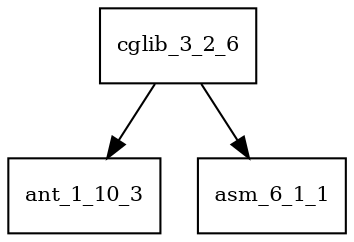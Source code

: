 digraph cglib_3_2_6_dependencies {
  node [shape = box, fontsize=10.0];
  cglib_3_2_6 -> ant_1_10_3;
  cglib_3_2_6 -> asm_6_1_1;
}
